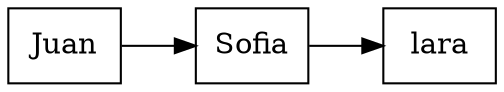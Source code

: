 digraph ListaUsuarios {
    rankdir=LR;
    node [shape=box];
    usuario_juan_perez_example_com [label="Juan"];
    usuario_sofgon_example_com [label="Sofia"];
    usuario_juan_perez_example_com -> usuario_sofgon_example_com;
    usuario_laraa [label="lara"];
    usuario_sofgon_example_com -> usuario_laraa;
}
